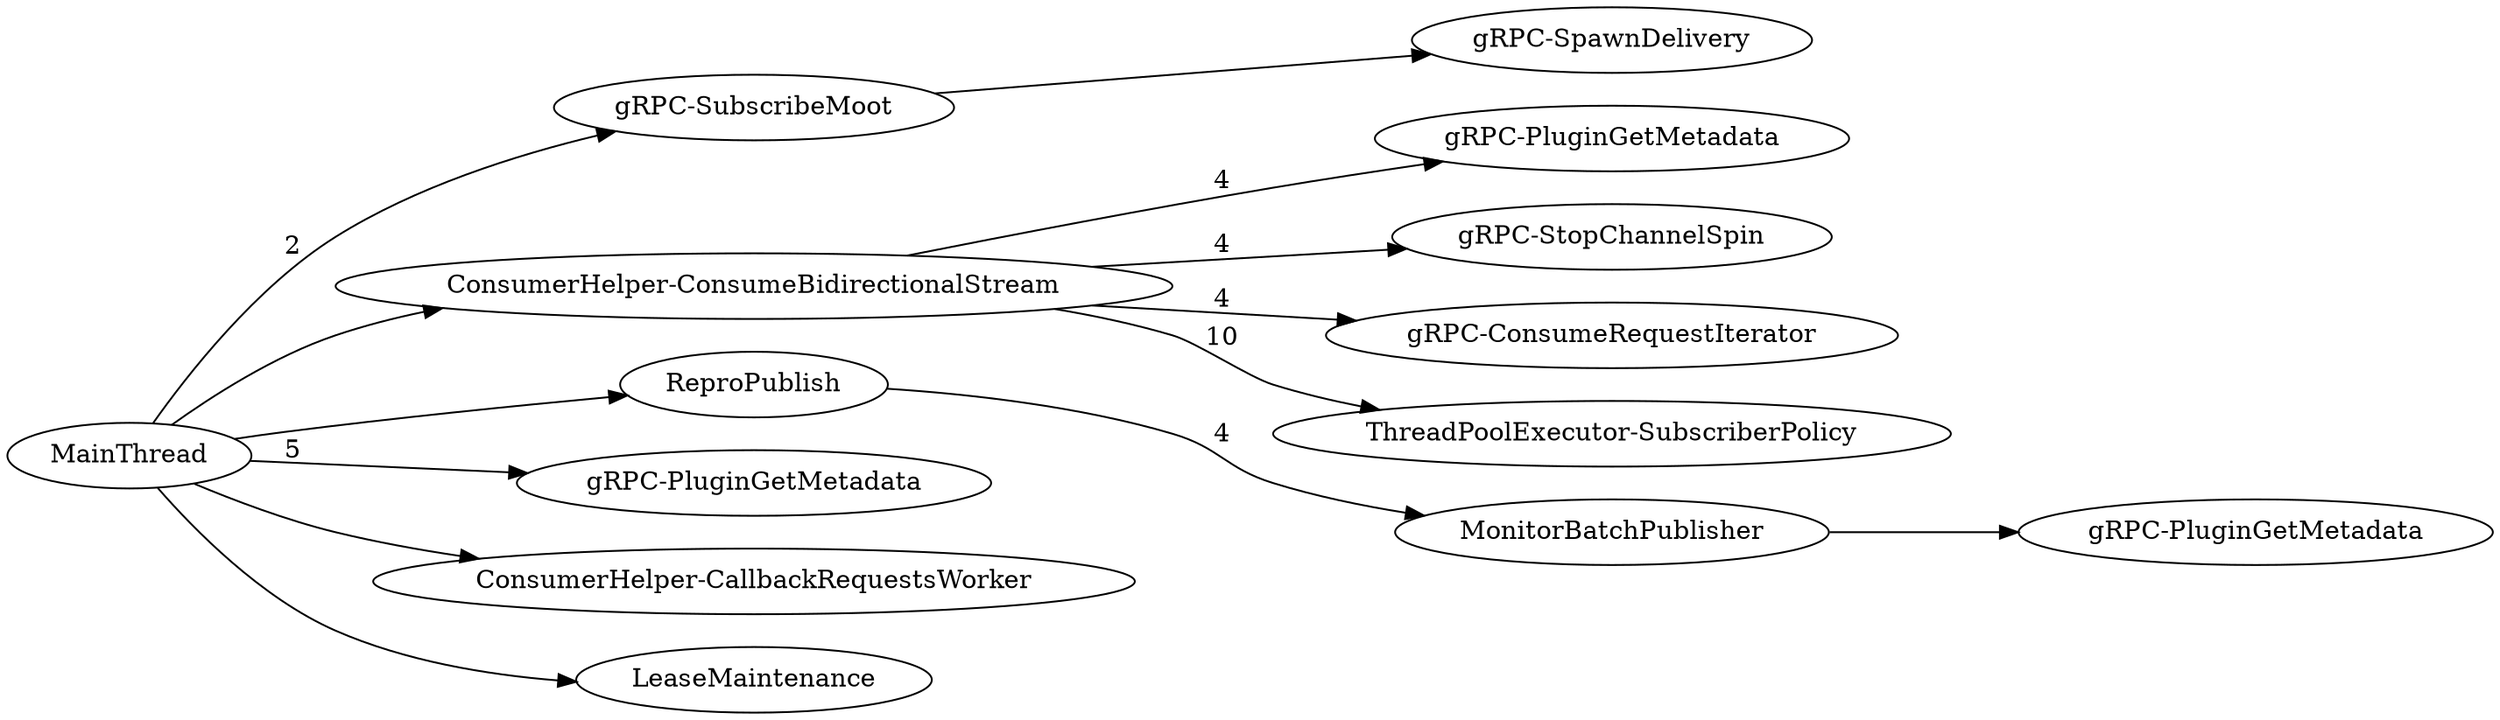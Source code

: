 digraph G {
rankdir=LR;
subgraph  {
subgraph  {
}

"Thread-gRPC-SubscribeMoot" -> "Thread-gRPC-SpawnDelivery";
}

subgraph  {
}

subgraph  {
}

subgraph  {
subgraph  {
}

subgraph  {
}

subgraph  {
}

subgraph  {
}

"Thread-ConsumerHelper-ConsumeBidirectionalStream" -> "Thread-gRPC-PluginGetMetadata++"  [label=4];
"Thread-ConsumerHelper-ConsumeBidirectionalStream" -> "Thread-gRPC-StopChannelSpin"  [label=4];
"Thread-ConsumerHelper-ConsumeBidirectionalStream" -> "Thread-gRPC-ConsumeRequestIterator"  [label=4];
"Thread-ConsumerHelper-ConsumeBidirectionalStream" -> "ThreadPoolExecutor-SubscriberPolicy"  [label=10];
}

subgraph  {
}

subgraph  {
subgraph  {
subgraph  {
}

"Thread-MonitorBatchPublisher" -> "Thread-gRPC-PluginGetMetadata+++";
}

"Thread-ReproPublish" -> "Thread-MonitorBatchPublisher"  [label=4];
}

MainThread -> "Thread-gRPC-SubscribeMoot"  [label=2];
MainThread -> "Thread-gRPC-PluginGetMetadata"  [label=5];
MainThread -> "Thread-ConsumerHelper-CallbackRequestsWorker";
MainThread -> "Thread-ConsumerHelper-ConsumeBidirectionalStream";
MainThread -> "Thread-LeaseMaintenance";
MainThread -> "Thread-ReproPublish";
"Thread-gRPC-SubscribeMoot" [label="gRPC-SubscribeMoot"];
"Thread-gRPC-PluginGetMetadata+++" [label="gRPC-PluginGetMetadata"];
"Thread-gRPC-SpawnDelivery" [label="gRPC-SpawnDelivery"];
"Thread-LeaseMaintenance" [label=LeaseMaintenance];
"Thread-ReproPublish" [label=ReproPublish];
"Thread-gRPC-PluginGetMetadata++" [label="gRPC-PluginGetMetadata"];
"Thread-gRPC-StopChannelSpin" [label="gRPC-StopChannelSpin"];
"Thread-ConsumerHelper-CallbackRequestsWorker" [label="ConsumerHelper-CallbackRequestsWorker"];
"Thread-gRPC-PluginGetMetadata" [label="gRPC-PluginGetMetadata"];
"Thread-MonitorBatchPublisher" [label=MonitorBatchPublisher];
"Thread-gRPC-ConsumeRequestIterator" [label="gRPC-ConsumeRequestIterator"];
"Thread-ConsumerHelper-ConsumeBidirectionalStream" [label="ConsumerHelper-ConsumeBidirectionalStream"];
}
